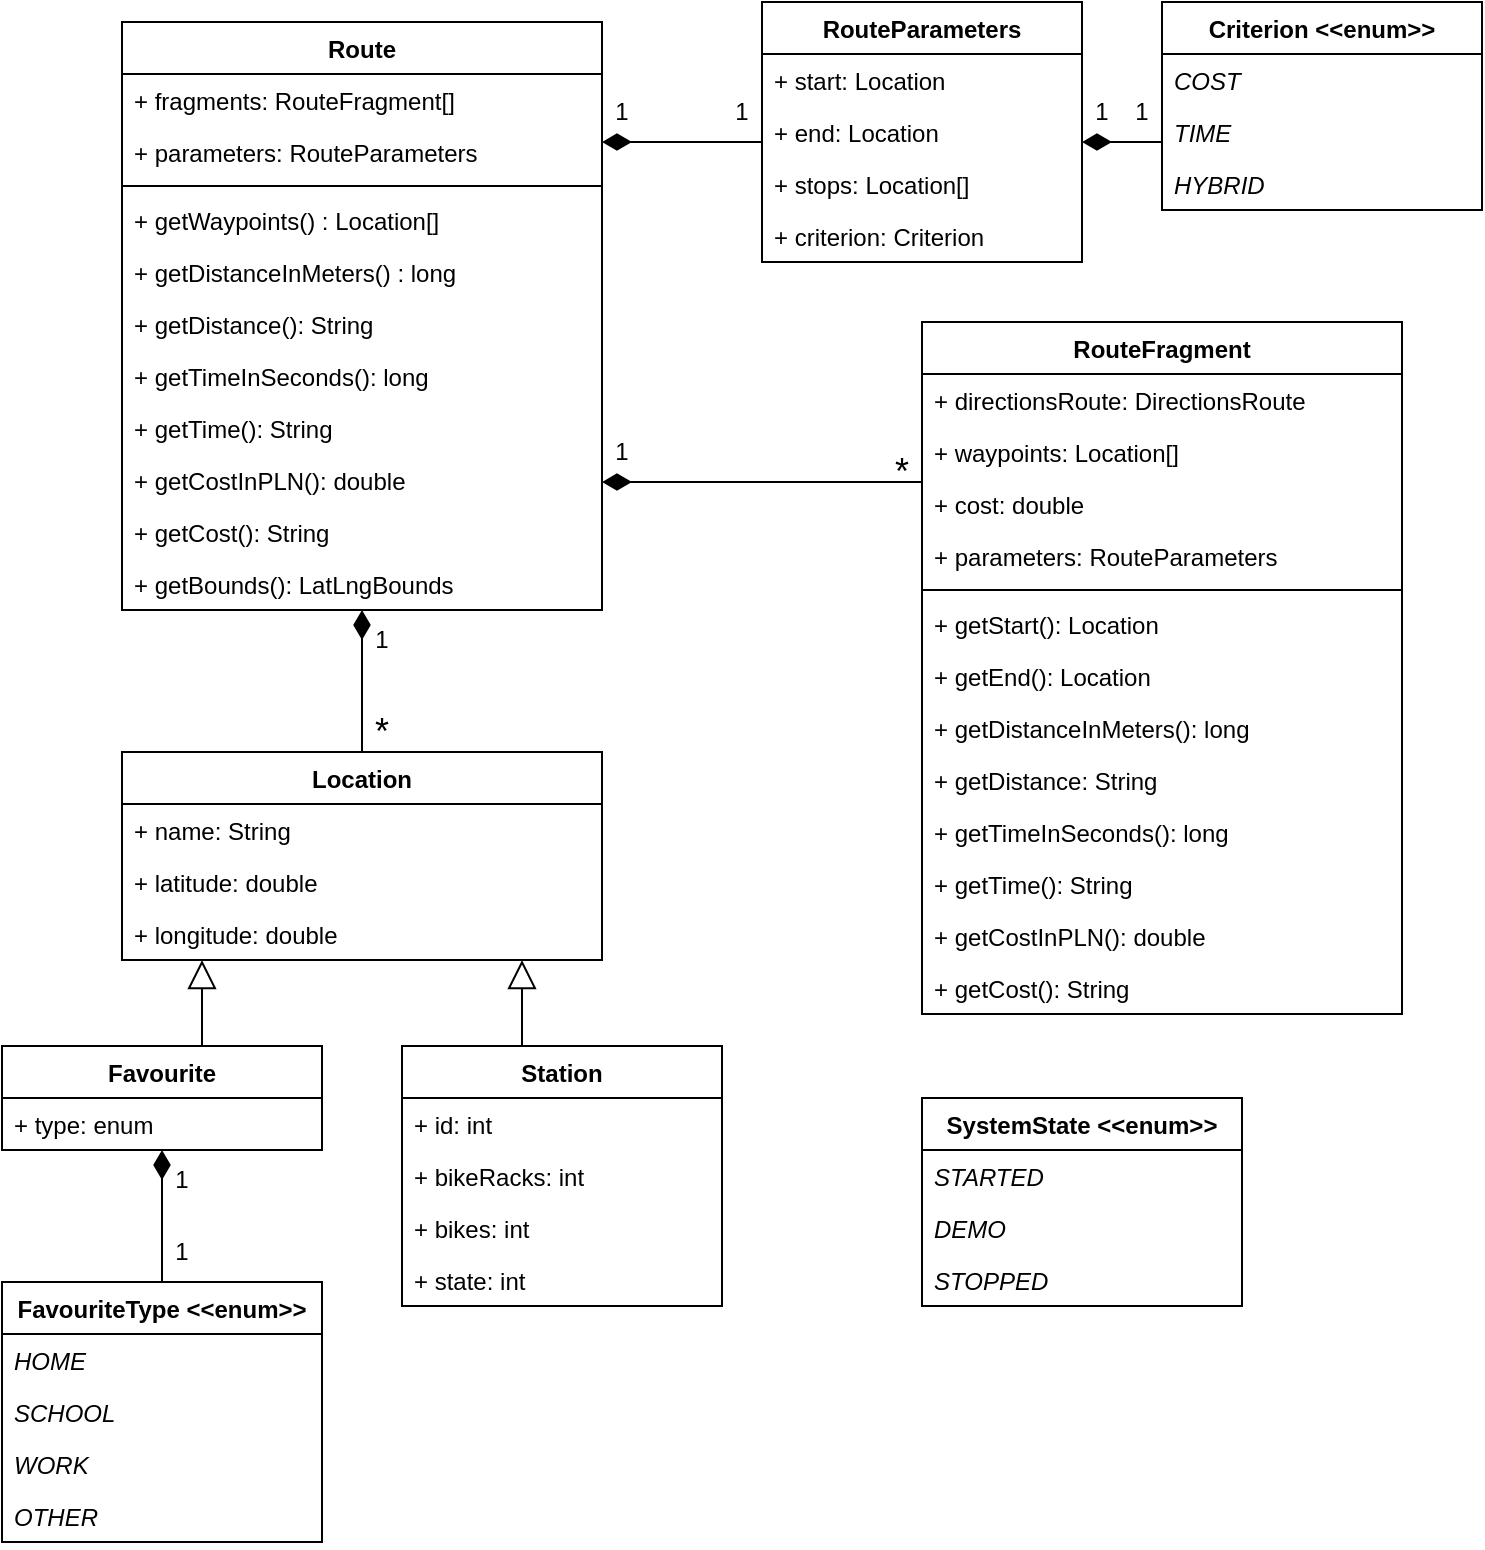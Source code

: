 <mxfile version="16.0.2" type="device"><diagram id="C5RBs43oDa-KdzZeNtuy" name="Page-1"><mxGraphModel dx="1408" dy="738" grid="1" gridSize="10" guides="1" tooltips="1" connect="1" arrows="1" fold="1" page="1" pageScale="1" pageWidth="827" pageHeight="1169" math="0" shadow="0"><root><mxCell id="WIyWlLk6GJQsqaUBKTNV-0"/><mxCell id="WIyWlLk6GJQsqaUBKTNV-1" parent="WIyWlLk6GJQsqaUBKTNV-0"/><mxCell id="2iFOGh2o6Uc4nREv85gw-3" value="Location" style="swimlane;fontStyle=1;align=center;verticalAlign=top;childLayout=stackLayout;horizontal=1;startSize=26;horizontalStack=0;resizeParent=1;resizeParentMax=0;resizeLast=0;collapsible=1;marginBottom=0;" parent="WIyWlLk6GJQsqaUBKTNV-1" vertex="1"><mxGeometry x="120" y="455" width="240" height="104" as="geometry"/></mxCell><mxCell id="2iFOGh2o6Uc4nREv85gw-4" value="+ name: String&#xA;" style="text;strokeColor=none;fillColor=none;align=left;verticalAlign=top;spacingLeft=4;spacingRight=4;overflow=hidden;rotatable=0;points=[[0,0.5],[1,0.5]];portConstraint=eastwest;" parent="2iFOGh2o6Uc4nREv85gw-3" vertex="1"><mxGeometry y="26" width="240" height="26" as="geometry"/></mxCell><mxCell id="2iFOGh2o6Uc4nREv85gw-9" value="+ latitude: double&#xA;" style="text;strokeColor=none;fillColor=none;align=left;verticalAlign=top;spacingLeft=4;spacingRight=4;overflow=hidden;rotatable=0;points=[[0,0.5],[1,0.5]];portConstraint=eastwest;" parent="2iFOGh2o6Uc4nREv85gw-3" vertex="1"><mxGeometry y="52" width="240" height="26" as="geometry"/></mxCell><mxCell id="2iFOGh2o6Uc4nREv85gw-7" value="+ longitude: double&#xA;" style="text;strokeColor=none;fillColor=none;align=left;verticalAlign=top;spacingLeft=4;spacingRight=4;overflow=hidden;rotatable=0;points=[[0,0.5],[1,0.5]];portConstraint=eastwest;" parent="2iFOGh2o6Uc4nREv85gw-3" vertex="1"><mxGeometry y="78" width="240" height="26" as="geometry"/></mxCell><mxCell id="2iFOGh2o6Uc4nREv85gw-59" style="edgeStyle=orthogonalEdgeStyle;rounded=0;orthogonalLoop=1;jettySize=auto;html=1;fontSize=12;endArrow=block;endFill=0;endSize=12;" parent="WIyWlLk6GJQsqaUBKTNV-1" source="2iFOGh2o6Uc4nREv85gw-10" target="2iFOGh2o6Uc4nREv85gw-3" edge="1"><mxGeometry relative="1" as="geometry"><Array as="points"><mxPoint x="320" y="580"/><mxPoint x="320" y="580"/></Array></mxGeometry></mxCell><mxCell id="2iFOGh2o6Uc4nREv85gw-58" style="edgeStyle=orthogonalEdgeStyle;rounded=0;orthogonalLoop=1;jettySize=auto;html=1;fontSize=12;endArrow=block;endFill=0;endSize=12;" parent="WIyWlLk6GJQsqaUBKTNV-1" source="2iFOGh2o6Uc4nREv85gw-21" target="2iFOGh2o6Uc4nREv85gw-3" edge="1"><mxGeometry relative="1" as="geometry"><mxPoint x="55" y="585" as="sourcePoint"/><Array as="points"><mxPoint x="160" y="590"/><mxPoint x="160" y="590"/></Array></mxGeometry></mxCell><mxCell id="2iFOGh2o6Uc4nREv85gw-21" value="Favourite" style="swimlane;fontStyle=1;align=center;verticalAlign=top;childLayout=stackLayout;horizontal=1;startSize=26;horizontalStack=0;resizeParent=1;resizeParentMax=0;resizeLast=0;collapsible=1;marginBottom=0;" parent="WIyWlLk6GJQsqaUBKTNV-1" vertex="1"><mxGeometry x="60" y="602" width="160" height="52" as="geometry"><mxRectangle x="320" y="290" width="80" height="26" as="alternateBounds"/></mxGeometry></mxCell><mxCell id="2iFOGh2o6Uc4nREv85gw-29" value="+ type: enum&#xA;" style="text;strokeColor=none;fillColor=none;align=left;verticalAlign=top;spacingLeft=4;spacingRight=4;overflow=hidden;rotatable=0;points=[[0,0.5],[1,0.5]];portConstraint=eastwest;" parent="2iFOGh2o6Uc4nREv85gw-21" vertex="1"><mxGeometry y="26" width="160" height="26" as="geometry"/></mxCell><mxCell id="2iFOGh2o6Uc4nREv85gw-36" value="RouteParameters" style="swimlane;fontStyle=1;align=center;verticalAlign=top;childLayout=stackLayout;horizontal=1;startSize=26;horizontalStack=0;resizeParent=1;resizeParentMax=0;resizeLast=0;collapsible=1;marginBottom=0;" parent="WIyWlLk6GJQsqaUBKTNV-1" vertex="1"><mxGeometry x="440" y="80" width="160" height="130" as="geometry"><mxRectangle x="320" y="290" width="80" height="26" as="alternateBounds"/></mxGeometry></mxCell><mxCell id="2iFOGh2o6Uc4nREv85gw-37" value="+ start: Location" style="text;strokeColor=none;fillColor=none;align=left;verticalAlign=top;spacingLeft=4;spacingRight=4;overflow=hidden;rotatable=0;points=[[0,0.5],[1,0.5]];portConstraint=eastwest;" parent="2iFOGh2o6Uc4nREv85gw-36" vertex="1"><mxGeometry y="26" width="160" height="26" as="geometry"/></mxCell><mxCell id="2iFOGh2o6Uc4nREv85gw-39" value="+ end: Location" style="text;strokeColor=none;fillColor=none;align=left;verticalAlign=top;spacingLeft=4;spacingRight=4;overflow=hidden;rotatable=0;points=[[0,0.5],[1,0.5]];portConstraint=eastwest;" parent="2iFOGh2o6Uc4nREv85gw-36" vertex="1"><mxGeometry y="52" width="160" height="26" as="geometry"/></mxCell><mxCell id="2iFOGh2o6Uc4nREv85gw-40" value="+ stops: Location[]" style="text;strokeColor=none;fillColor=none;align=left;verticalAlign=top;spacingLeft=4;spacingRight=4;overflow=hidden;rotatable=0;points=[[0,0.5],[1,0.5]];portConstraint=eastwest;" parent="2iFOGh2o6Uc4nREv85gw-36" vertex="1"><mxGeometry y="78" width="160" height="26" as="geometry"/></mxCell><mxCell id="2iFOGh2o6Uc4nREv85gw-41" value="+ criterion: Criterion" style="text;strokeColor=none;fillColor=none;align=left;verticalAlign=top;spacingLeft=4;spacingRight=4;overflow=hidden;rotatable=0;points=[[0,0.5],[1,0.5]];portConstraint=eastwest;" parent="2iFOGh2o6Uc4nREv85gw-36" vertex="1"><mxGeometry y="104" width="160" height="26" as="geometry"/></mxCell><mxCell id="2iFOGh2o6Uc4nREv85gw-43" value="Route" style="swimlane;fontStyle=1;align=center;verticalAlign=top;childLayout=stackLayout;horizontal=1;startSize=26;horizontalStack=0;resizeParent=1;resizeParentMax=0;resizeLast=0;collapsible=1;marginBottom=0;" parent="WIyWlLk6GJQsqaUBKTNV-1" vertex="1"><mxGeometry x="120" y="90" width="240" height="294" as="geometry"><mxRectangle x="320" y="290" width="80" height="26" as="alternateBounds"/></mxGeometry></mxCell><mxCell id="LJapHSoHcgzaUyU-lcUO-1" value="+ fragments: RouteFragment[]" style="text;strokeColor=none;fillColor=none;align=left;verticalAlign=top;spacingLeft=4;spacingRight=4;overflow=hidden;rotatable=0;points=[[0,0.5],[1,0.5]];portConstraint=eastwest;fontStyle=0;fontSize=12;" vertex="1" parent="2iFOGh2o6Uc4nREv85gw-43"><mxGeometry y="26" width="240" height="26" as="geometry"/></mxCell><mxCell id="2iFOGh2o6Uc4nREv85gw-62" value="+ parameters: RouteParameters" style="text;strokeColor=none;fillColor=none;align=left;verticalAlign=top;spacingLeft=4;spacingRight=4;overflow=hidden;rotatable=0;points=[[0,0.5],[1,0.5]];portConstraint=eastwest;" parent="2iFOGh2o6Uc4nREv85gw-43" vertex="1"><mxGeometry y="52" width="240" height="26" as="geometry"/></mxCell><mxCell id="2iFOGh2o6Uc4nREv85gw-48" value="" style="line;strokeWidth=1;fillColor=none;align=left;verticalAlign=middle;spacingTop=-1;spacingLeft=3;spacingRight=3;rotatable=0;labelPosition=right;points=[];portConstraint=eastwest;" parent="2iFOGh2o6Uc4nREv85gw-43" vertex="1"><mxGeometry y="78" width="240" height="8" as="geometry"/></mxCell><mxCell id="2iFOGh2o6Uc4nREv85gw-6" value="+ getWaypoints() : Location[]" style="text;strokeColor=none;fillColor=none;align=left;verticalAlign=top;spacingLeft=4;spacingRight=4;overflow=hidden;rotatable=0;points=[[0,0.5],[1,0.5]];portConstraint=eastwest;" parent="2iFOGh2o6Uc4nREv85gw-43" vertex="1"><mxGeometry y="86" width="240" height="26" as="geometry"/></mxCell><mxCell id="LJapHSoHcgzaUyU-lcUO-22" value="+ getDistanceInMeters() : long" style="text;strokeColor=none;fillColor=none;align=left;verticalAlign=top;spacingLeft=4;spacingRight=4;overflow=hidden;rotatable=0;points=[[0,0.5],[1,0.5]];portConstraint=eastwest;" vertex="1" parent="2iFOGh2o6Uc4nREv85gw-43"><mxGeometry y="112" width="240" height="26" as="geometry"/></mxCell><mxCell id="2iFOGh2o6Uc4nREv85gw-49" value="+ getDistance(): String" style="text;strokeColor=none;fillColor=none;align=left;verticalAlign=top;spacingLeft=4;spacingRight=4;overflow=hidden;rotatable=0;points=[[0,0.5],[1,0.5]];portConstraint=eastwest;" parent="2iFOGh2o6Uc4nREv85gw-43" vertex="1"><mxGeometry y="138" width="240" height="26" as="geometry"/></mxCell><mxCell id="LJapHSoHcgzaUyU-lcUO-23" value="+ getTimeInSeconds(): long" style="text;strokeColor=none;fillColor=none;align=left;verticalAlign=top;spacingLeft=4;spacingRight=4;overflow=hidden;rotatable=0;points=[[0,0.5],[1,0.5]];portConstraint=eastwest;" vertex="1" parent="2iFOGh2o6Uc4nREv85gw-43"><mxGeometry y="164" width="240" height="26" as="geometry"/></mxCell><mxCell id="2iFOGh2o6Uc4nREv85gw-52" value="+ getTime(): String" style="text;strokeColor=none;fillColor=none;align=left;verticalAlign=top;spacingLeft=4;spacingRight=4;overflow=hidden;rotatable=0;points=[[0,0.5],[1,0.5]];portConstraint=eastwest;" parent="2iFOGh2o6Uc4nREv85gw-43" vertex="1"><mxGeometry y="190" width="240" height="26" as="geometry"/></mxCell><mxCell id="LJapHSoHcgzaUyU-lcUO-25" value="+ getCostInPLN(): double" style="text;strokeColor=none;fillColor=none;align=left;verticalAlign=top;spacingLeft=4;spacingRight=4;overflow=hidden;rotatable=0;points=[[0,0.5],[1,0.5]];portConstraint=eastwest;" vertex="1" parent="2iFOGh2o6Uc4nREv85gw-43"><mxGeometry y="216" width="240" height="26" as="geometry"/></mxCell><mxCell id="2iFOGh2o6Uc4nREv85gw-51" value="+ getCost(): String" style="text;strokeColor=none;fillColor=none;align=left;verticalAlign=top;spacingLeft=4;spacingRight=4;overflow=hidden;rotatable=0;points=[[0,0.5],[1,0.5]];portConstraint=eastwest;" parent="2iFOGh2o6Uc4nREv85gw-43" vertex="1"><mxGeometry y="242" width="240" height="26" as="geometry"/></mxCell><mxCell id="LJapHSoHcgzaUyU-lcUO-13" value="+ getBounds(): LatLngBounds" style="text;strokeColor=none;fillColor=none;align=left;verticalAlign=top;spacingLeft=4;spacingRight=4;overflow=hidden;rotatable=0;points=[[0,0.5],[1,0.5]];portConstraint=eastwest;" vertex="1" parent="2iFOGh2o6Uc4nREv85gw-43"><mxGeometry y="268" width="240" height="26" as="geometry"/></mxCell><mxCell id="2iFOGh2o6Uc4nREv85gw-63" style="edgeStyle=orthogonalEdgeStyle;rounded=0;orthogonalLoop=1;jettySize=auto;html=1;fontSize=12;endArrow=diamondThin;endFill=1;strokeWidth=1;endSize=12;" parent="WIyWlLk6GJQsqaUBKTNV-1" source="2iFOGh2o6Uc4nREv85gw-36" target="2iFOGh2o6Uc4nREv85gw-43" edge="1"><mxGeometry relative="1" as="geometry"><Array as="points"><mxPoint x="410" y="150"/><mxPoint x="410" y="150"/></Array></mxGeometry></mxCell><mxCell id="2iFOGh2o6Uc4nREv85gw-65" value="1" style="text;html=1;strokeColor=none;fillColor=none;align=center;verticalAlign=middle;whiteSpace=wrap;rounded=0;fontSize=12;" parent="WIyWlLk6GJQsqaUBKTNV-1" vertex="1"><mxGeometry x="360" y="120" width="20" height="30" as="geometry"/></mxCell><mxCell id="2iFOGh2o6Uc4nREv85gw-66" value="1" style="text;html=1;strokeColor=none;fillColor=none;align=center;verticalAlign=middle;whiteSpace=wrap;rounded=0;fontSize=12;" parent="WIyWlLk6GJQsqaUBKTNV-1" vertex="1"><mxGeometry x="420" y="120" width="20" height="30" as="geometry"/></mxCell><mxCell id="q2tgC7Eop1UMUYxyXUKn-0" style="edgeStyle=orthogonalEdgeStyle;rounded=0;orthogonalLoop=1;jettySize=auto;html=1;fontSize=12;endArrow=diamondThin;endFill=1;strokeWidth=1;endSize=12;" parent="WIyWlLk6GJQsqaUBKTNV-1" source="2iFOGh2o6Uc4nREv85gw-3" target="2iFOGh2o6Uc4nREv85gw-43" edge="1"><mxGeometry relative="1" as="geometry"><mxPoint x="559" y="221" as="sourcePoint"/><mxPoint x="459" y="221" as="targetPoint"/><Array as="points"><mxPoint x="240" y="370"/><mxPoint x="240" y="370"/></Array></mxGeometry></mxCell><mxCell id="q2tgC7Eop1UMUYxyXUKn-2" value="1" style="text;html=1;strokeColor=none;fillColor=none;align=center;verticalAlign=middle;whiteSpace=wrap;rounded=0;fontSize=12;" parent="WIyWlLk6GJQsqaUBKTNV-1" vertex="1"><mxGeometry x="240" y="384" width="20" height="30" as="geometry"/></mxCell><mxCell id="q2tgC7Eop1UMUYxyXUKn-4" value="*" style="text;html=1;strokeColor=none;fillColor=none;align=center;verticalAlign=middle;whiteSpace=wrap;rounded=0;fontSize=18;" parent="WIyWlLk6GJQsqaUBKTNV-1" vertex="1"><mxGeometry x="240" y="430" width="20" height="30" as="geometry"/></mxCell><mxCell id="LJapHSoHcgzaUyU-lcUO-2" value="RouteFragment" style="swimlane;fontStyle=1;align=center;verticalAlign=top;childLayout=stackLayout;horizontal=1;startSize=26;horizontalStack=0;resizeParent=1;resizeParentMax=0;resizeLast=0;collapsible=1;marginBottom=0;" vertex="1" parent="WIyWlLk6GJQsqaUBKTNV-1"><mxGeometry x="520" y="240" width="240" height="346" as="geometry"><mxRectangle x="320" y="290" width="80" height="26" as="alternateBounds"/></mxGeometry></mxCell><mxCell id="LJapHSoHcgzaUyU-lcUO-4" value="+ directionsRoute: DirectionsRoute" style="text;strokeColor=none;fillColor=none;align=left;verticalAlign=top;spacingLeft=4;spacingRight=4;overflow=hidden;rotatable=0;points=[[0,0.5],[1,0.5]];portConstraint=eastwest;fontStyle=0;fontSize=12;" vertex="1" parent="LJapHSoHcgzaUyU-lcUO-2"><mxGeometry y="26" width="240" height="26" as="geometry"/></mxCell><mxCell id="LJapHSoHcgzaUyU-lcUO-5" value="+ waypoints: Location[]" style="text;strokeColor=none;fillColor=none;align=left;verticalAlign=top;spacingLeft=4;spacingRight=4;overflow=hidden;rotatable=0;points=[[0,0.5],[1,0.5]];portConstraint=eastwest;" vertex="1" parent="LJapHSoHcgzaUyU-lcUO-2"><mxGeometry y="52" width="240" height="26" as="geometry"/></mxCell><mxCell id="LJapHSoHcgzaUyU-lcUO-6" value="+ cost: double" style="text;strokeColor=none;fillColor=none;align=left;verticalAlign=top;spacingLeft=4;spacingRight=4;overflow=hidden;rotatable=0;points=[[0,0.5],[1,0.5]];portConstraint=eastwest;" vertex="1" parent="LJapHSoHcgzaUyU-lcUO-2"><mxGeometry y="78" width="240" height="26" as="geometry"/></mxCell><mxCell id="LJapHSoHcgzaUyU-lcUO-7" value="+ parameters: RouteParameters" style="text;strokeColor=none;fillColor=none;align=left;verticalAlign=top;spacingLeft=4;spacingRight=4;overflow=hidden;rotatable=0;points=[[0,0.5],[1,0.5]];portConstraint=eastwest;" vertex="1" parent="LJapHSoHcgzaUyU-lcUO-2"><mxGeometry y="104" width="240" height="26" as="geometry"/></mxCell><mxCell id="LJapHSoHcgzaUyU-lcUO-8" value="" style="line;strokeWidth=1;fillColor=none;align=left;verticalAlign=middle;spacingTop=-1;spacingLeft=3;spacingRight=3;rotatable=0;labelPosition=right;points=[];portConstraint=eastwest;" vertex="1" parent="LJapHSoHcgzaUyU-lcUO-2"><mxGeometry y="130" width="240" height="8" as="geometry"/></mxCell><mxCell id="LJapHSoHcgzaUyU-lcUO-9" value="+ getStart(): Location" style="text;strokeColor=none;fillColor=none;align=left;verticalAlign=top;spacingLeft=4;spacingRight=4;overflow=hidden;rotatable=0;points=[[0,0.5],[1,0.5]];portConstraint=eastwest;" vertex="1" parent="LJapHSoHcgzaUyU-lcUO-2"><mxGeometry y="138" width="240" height="26" as="geometry"/></mxCell><mxCell id="LJapHSoHcgzaUyU-lcUO-20" value="+ getEnd(): Location" style="text;strokeColor=none;fillColor=none;align=left;verticalAlign=top;spacingLeft=4;spacingRight=4;overflow=hidden;rotatable=0;points=[[0,0.5],[1,0.5]];portConstraint=eastwest;" vertex="1" parent="LJapHSoHcgzaUyU-lcUO-2"><mxGeometry y="164" width="240" height="26" as="geometry"/></mxCell><mxCell id="LJapHSoHcgzaUyU-lcUO-10" value="+ getDistanceInMeters(): long" style="text;strokeColor=none;fillColor=none;align=left;verticalAlign=top;spacingLeft=4;spacingRight=4;overflow=hidden;rotatable=0;points=[[0,0.5],[1,0.5]];portConstraint=eastwest;" vertex="1" parent="LJapHSoHcgzaUyU-lcUO-2"><mxGeometry y="190" width="240" height="26" as="geometry"/></mxCell><mxCell id="LJapHSoHcgzaUyU-lcUO-21" value="+ getDistance: String" style="text;strokeColor=none;fillColor=none;align=left;verticalAlign=top;spacingLeft=4;spacingRight=4;overflow=hidden;rotatable=0;points=[[0,0.5],[1,0.5]];portConstraint=eastwest;" vertex="1" parent="LJapHSoHcgzaUyU-lcUO-2"><mxGeometry y="216" width="240" height="26" as="geometry"/></mxCell><mxCell id="LJapHSoHcgzaUyU-lcUO-50" value="+ getTimeInSeconds(): long" style="text;strokeColor=none;fillColor=none;align=left;verticalAlign=top;spacingLeft=4;spacingRight=4;overflow=hidden;rotatable=0;points=[[0,0.5],[1,0.5]];portConstraint=eastwest;" vertex="1" parent="LJapHSoHcgzaUyU-lcUO-2"><mxGeometry y="242" width="240" height="26" as="geometry"/></mxCell><mxCell id="LJapHSoHcgzaUyU-lcUO-11" value="+ getTime(): String" style="text;strokeColor=none;fillColor=none;align=left;verticalAlign=top;spacingLeft=4;spacingRight=4;overflow=hidden;rotatable=0;points=[[0,0.5],[1,0.5]];portConstraint=eastwest;" vertex="1" parent="LJapHSoHcgzaUyU-lcUO-2"><mxGeometry y="268" width="240" height="26" as="geometry"/></mxCell><mxCell id="LJapHSoHcgzaUyU-lcUO-49" value="+ getCostInPLN(): double" style="text;strokeColor=none;fillColor=none;align=left;verticalAlign=top;spacingLeft=4;spacingRight=4;overflow=hidden;rotatable=0;points=[[0,0.5],[1,0.5]];portConstraint=eastwest;" vertex="1" parent="LJapHSoHcgzaUyU-lcUO-2"><mxGeometry y="294" width="240" height="26" as="geometry"/></mxCell><mxCell id="LJapHSoHcgzaUyU-lcUO-12" value="+ getCost(): String" style="text;strokeColor=none;fillColor=none;align=left;verticalAlign=top;spacingLeft=4;spacingRight=4;overflow=hidden;rotatable=0;points=[[0,0.5],[1,0.5]];portConstraint=eastwest;" vertex="1" parent="LJapHSoHcgzaUyU-lcUO-2"><mxGeometry y="320" width="240" height="26" as="geometry"/></mxCell><mxCell id="LJapHSoHcgzaUyU-lcUO-14" value="Criterion &lt;&lt;enum&gt;&gt;" style="swimlane;fontStyle=1;align=center;verticalAlign=top;childLayout=stackLayout;horizontal=1;startSize=26;horizontalStack=0;resizeParent=1;resizeParentMax=0;resizeLast=0;collapsible=1;marginBottom=0;" vertex="1" parent="WIyWlLk6GJQsqaUBKTNV-1"><mxGeometry x="640" y="80" width="160" height="104" as="geometry"><mxRectangle x="320" y="290" width="80" height="26" as="alternateBounds"/></mxGeometry></mxCell><mxCell id="LJapHSoHcgzaUyU-lcUO-15" value="COST" style="text;strokeColor=none;fillColor=none;align=left;verticalAlign=top;spacingLeft=4;spacingRight=4;overflow=hidden;rotatable=0;points=[[0,0.5],[1,0.5]];portConstraint=eastwest;fontStyle=2" vertex="1" parent="LJapHSoHcgzaUyU-lcUO-14"><mxGeometry y="26" width="160" height="26" as="geometry"/></mxCell><mxCell id="LJapHSoHcgzaUyU-lcUO-16" value="TIME" style="text;strokeColor=none;fillColor=none;align=left;verticalAlign=top;spacingLeft=4;spacingRight=4;overflow=hidden;rotatable=0;points=[[0,0.5],[1,0.5]];portConstraint=eastwest;fontStyle=2" vertex="1" parent="LJapHSoHcgzaUyU-lcUO-14"><mxGeometry y="52" width="160" height="26" as="geometry"/></mxCell><mxCell id="LJapHSoHcgzaUyU-lcUO-17" value="HYBRID" style="text;strokeColor=none;fillColor=none;align=left;verticalAlign=top;spacingLeft=4;spacingRight=4;overflow=hidden;rotatable=0;points=[[0,0.5],[1,0.5]];portConstraint=eastwest;fontStyle=2" vertex="1" parent="LJapHSoHcgzaUyU-lcUO-14"><mxGeometry y="78" width="160" height="26" as="geometry"/></mxCell><mxCell id="LJapHSoHcgzaUyU-lcUO-26" value="SystemState &lt;&lt;enum&gt;&gt;" style="swimlane;fontStyle=1;align=center;verticalAlign=top;childLayout=stackLayout;horizontal=1;startSize=26;horizontalStack=0;resizeParent=1;resizeParentMax=0;resizeLast=0;collapsible=1;marginBottom=0;" vertex="1" parent="WIyWlLk6GJQsqaUBKTNV-1"><mxGeometry x="520" y="628" width="160" height="104" as="geometry"><mxRectangle x="320" y="290" width="80" height="26" as="alternateBounds"/></mxGeometry></mxCell><mxCell id="LJapHSoHcgzaUyU-lcUO-27" value="STARTED" style="text;strokeColor=none;fillColor=none;align=left;verticalAlign=top;spacingLeft=4;spacingRight=4;overflow=hidden;rotatable=0;points=[[0,0.5],[1,0.5]];portConstraint=eastwest;fontStyle=2" vertex="1" parent="LJapHSoHcgzaUyU-lcUO-26"><mxGeometry y="26" width="160" height="26" as="geometry"/></mxCell><mxCell id="LJapHSoHcgzaUyU-lcUO-28" value="DEMO" style="text;strokeColor=none;fillColor=none;align=left;verticalAlign=top;spacingLeft=4;spacingRight=4;overflow=hidden;rotatable=0;points=[[0,0.5],[1,0.5]];portConstraint=eastwest;fontStyle=2" vertex="1" parent="LJapHSoHcgzaUyU-lcUO-26"><mxGeometry y="52" width="160" height="26" as="geometry"/></mxCell><mxCell id="LJapHSoHcgzaUyU-lcUO-29" value="STOPPED" style="text;strokeColor=none;fillColor=none;align=left;verticalAlign=top;spacingLeft=4;spacingRight=4;overflow=hidden;rotatable=0;points=[[0,0.5],[1,0.5]];portConstraint=eastwest;fontStyle=2" vertex="1" parent="LJapHSoHcgzaUyU-lcUO-26"><mxGeometry y="78" width="160" height="26" as="geometry"/></mxCell><mxCell id="LJapHSoHcgzaUyU-lcUO-31" value="FavouriteType &lt;&lt;enum&gt;&gt;" style="swimlane;fontStyle=1;align=center;verticalAlign=top;childLayout=stackLayout;horizontal=1;startSize=26;horizontalStack=0;resizeParent=1;resizeParentMax=0;resizeLast=0;collapsible=1;marginBottom=0;" vertex="1" parent="WIyWlLk6GJQsqaUBKTNV-1"><mxGeometry x="60" y="720" width="160" height="130" as="geometry"><mxRectangle x="320" y="290" width="80" height="26" as="alternateBounds"/></mxGeometry></mxCell><mxCell id="LJapHSoHcgzaUyU-lcUO-32" value="HOME" style="text;strokeColor=none;fillColor=none;align=left;verticalAlign=top;spacingLeft=4;spacingRight=4;overflow=hidden;rotatable=0;points=[[0,0.5],[1,0.5]];portConstraint=eastwest;fontStyle=2" vertex="1" parent="LJapHSoHcgzaUyU-lcUO-31"><mxGeometry y="26" width="160" height="26" as="geometry"/></mxCell><mxCell id="LJapHSoHcgzaUyU-lcUO-33" value="SCHOOL" style="text;strokeColor=none;fillColor=none;align=left;verticalAlign=top;spacingLeft=4;spacingRight=4;overflow=hidden;rotatable=0;points=[[0,0.5],[1,0.5]];portConstraint=eastwest;fontStyle=2" vertex="1" parent="LJapHSoHcgzaUyU-lcUO-31"><mxGeometry y="52" width="160" height="26" as="geometry"/></mxCell><mxCell id="LJapHSoHcgzaUyU-lcUO-34" value="WORK" style="text;strokeColor=none;fillColor=none;align=left;verticalAlign=top;spacingLeft=4;spacingRight=4;overflow=hidden;rotatable=0;points=[[0,0.5],[1,0.5]];portConstraint=eastwest;fontStyle=2" vertex="1" parent="LJapHSoHcgzaUyU-lcUO-31"><mxGeometry y="78" width="160" height="26" as="geometry"/></mxCell><mxCell id="LJapHSoHcgzaUyU-lcUO-35" value="OTHER" style="text;strokeColor=none;fillColor=none;align=left;verticalAlign=top;spacingLeft=4;spacingRight=4;overflow=hidden;rotatable=0;points=[[0,0.5],[1,0.5]];portConstraint=eastwest;fontStyle=2" vertex="1" parent="LJapHSoHcgzaUyU-lcUO-31"><mxGeometry y="104" width="160" height="26" as="geometry"/></mxCell><mxCell id="LJapHSoHcgzaUyU-lcUO-36" style="edgeStyle=orthogonalEdgeStyle;rounded=0;orthogonalLoop=1;jettySize=auto;html=1;fontSize=12;endArrow=diamondThin;endFill=1;strokeWidth=1;endSize=12;" edge="1" parent="WIyWlLk6GJQsqaUBKTNV-1" source="LJapHSoHcgzaUyU-lcUO-31" target="2iFOGh2o6Uc4nREv85gw-21"><mxGeometry relative="1" as="geometry"><mxPoint x="505" y="821" as="sourcePoint"/><mxPoint x="290" y="821" as="targetPoint"/><Array as="points"><mxPoint x="140" y="690"/><mxPoint x="140" y="690"/></Array></mxGeometry></mxCell><mxCell id="LJapHSoHcgzaUyU-lcUO-37" value="1" style="text;html=1;strokeColor=none;fillColor=none;align=center;verticalAlign=middle;whiteSpace=wrap;rounded=0;fontSize=12;" vertex="1" parent="WIyWlLk6GJQsqaUBKTNV-1"><mxGeometry x="140" y="690" width="20" height="30" as="geometry"/></mxCell><mxCell id="LJapHSoHcgzaUyU-lcUO-39" value="1" style="text;html=1;strokeColor=none;fillColor=none;align=center;verticalAlign=middle;whiteSpace=wrap;rounded=0;fontSize=12;" vertex="1" parent="WIyWlLk6GJQsqaUBKTNV-1"><mxGeometry x="140" y="654" width="20" height="30" as="geometry"/></mxCell><mxCell id="2iFOGh2o6Uc4nREv85gw-10" value="Station" style="swimlane;fontStyle=1;align=center;verticalAlign=top;childLayout=stackLayout;horizontal=1;startSize=26;horizontalStack=0;resizeParent=1;resizeParentMax=0;resizeLast=0;collapsible=1;marginBottom=0;" parent="WIyWlLk6GJQsqaUBKTNV-1" vertex="1"><mxGeometry x="260" y="602" width="160" height="130" as="geometry"/></mxCell><mxCell id="2iFOGh2o6Uc4nREv85gw-33" value="+ id: int&#xA;" style="text;strokeColor=none;fillColor=none;align=left;verticalAlign=top;spacingLeft=4;spacingRight=4;overflow=hidden;rotatable=0;points=[[0,0.5],[1,0.5]];portConstraint=eastwest;" parent="2iFOGh2o6Uc4nREv85gw-10" vertex="1"><mxGeometry y="26" width="160" height="26" as="geometry"/></mxCell><mxCell id="2iFOGh2o6Uc4nREv85gw-11" value="+ bikeRacks: int" style="text;strokeColor=none;fillColor=none;align=left;verticalAlign=top;spacingLeft=4;spacingRight=4;overflow=hidden;rotatable=0;points=[[0,0.5],[1,0.5]];portConstraint=eastwest;" parent="2iFOGh2o6Uc4nREv85gw-10" vertex="1"><mxGeometry y="52" width="160" height="26" as="geometry"/></mxCell><mxCell id="2iFOGh2o6Uc4nREv85gw-16" value="+ bikes: int" style="text;strokeColor=none;fillColor=none;align=left;verticalAlign=top;spacingLeft=4;spacingRight=4;overflow=hidden;rotatable=0;points=[[0,0.5],[1,0.5]];portConstraint=eastwest;" parent="2iFOGh2o6Uc4nREv85gw-10" vertex="1"><mxGeometry y="78" width="160" height="26" as="geometry"/></mxCell><mxCell id="2iFOGh2o6Uc4nREv85gw-35" value="+ state: int" style="text;strokeColor=none;fillColor=none;align=left;verticalAlign=top;spacingLeft=4;spacingRight=4;overflow=hidden;rotatable=0;points=[[0,0.5],[1,0.5]];portConstraint=eastwest;" parent="2iFOGh2o6Uc4nREv85gw-10" vertex="1"><mxGeometry y="104" width="160" height="26" as="geometry"/></mxCell><mxCell id="LJapHSoHcgzaUyU-lcUO-41" style="edgeStyle=orthogonalEdgeStyle;rounded=0;orthogonalLoop=1;jettySize=auto;html=1;fontSize=12;endArrow=diamondThin;endFill=1;strokeWidth=1;endSize=12;" edge="1" parent="WIyWlLk6GJQsqaUBKTNV-1" source="LJapHSoHcgzaUyU-lcUO-14" target="2iFOGh2o6Uc4nREv85gw-36"><mxGeometry relative="1" as="geometry"><mxPoint x="680" y="150" as="sourcePoint"/><mxPoint x="600" y="150" as="targetPoint"/><Array as="points"><mxPoint x="630" y="150"/><mxPoint x="630" y="150"/></Array></mxGeometry></mxCell><mxCell id="LJapHSoHcgzaUyU-lcUO-42" value="1" style="text;html=1;strokeColor=none;fillColor=none;align=center;verticalAlign=middle;whiteSpace=wrap;rounded=0;fontSize=12;" vertex="1" parent="WIyWlLk6GJQsqaUBKTNV-1"><mxGeometry x="600" y="120" width="20" height="30" as="geometry"/></mxCell><mxCell id="LJapHSoHcgzaUyU-lcUO-43" value="1" style="text;html=1;strokeColor=none;fillColor=none;align=center;verticalAlign=middle;whiteSpace=wrap;rounded=0;fontSize=12;" vertex="1" parent="WIyWlLk6GJQsqaUBKTNV-1"><mxGeometry x="620" y="120" width="20" height="30" as="geometry"/></mxCell><mxCell id="LJapHSoHcgzaUyU-lcUO-44" style="edgeStyle=orthogonalEdgeStyle;rounded=0;orthogonalLoop=1;jettySize=auto;html=1;fontSize=12;endArrow=diamondThin;endFill=1;strokeWidth=1;endSize=12;" edge="1" parent="WIyWlLk6GJQsqaUBKTNV-1" source="LJapHSoHcgzaUyU-lcUO-2" target="2iFOGh2o6Uc4nREv85gw-43"><mxGeometry relative="1" as="geometry"><mxPoint x="450" y="160" as="sourcePoint"/><mxPoint x="370" y="160" as="targetPoint"/><Array as="points"><mxPoint x="430" y="320"/><mxPoint x="430" y="320"/></Array></mxGeometry></mxCell><mxCell id="LJapHSoHcgzaUyU-lcUO-45" value="1" style="text;html=1;strokeColor=none;fillColor=none;align=center;verticalAlign=middle;whiteSpace=wrap;rounded=0;fontSize=12;" vertex="1" parent="WIyWlLk6GJQsqaUBKTNV-1"><mxGeometry x="360" y="290" width="20" height="30" as="geometry"/></mxCell><mxCell id="LJapHSoHcgzaUyU-lcUO-47" value="*" style="text;html=1;strokeColor=none;fillColor=none;align=center;verticalAlign=middle;whiteSpace=wrap;rounded=0;fontSize=18;" vertex="1" parent="WIyWlLk6GJQsqaUBKTNV-1"><mxGeometry x="500" y="300" width="20" height="30" as="geometry"/></mxCell></root></mxGraphModel></diagram></mxfile>